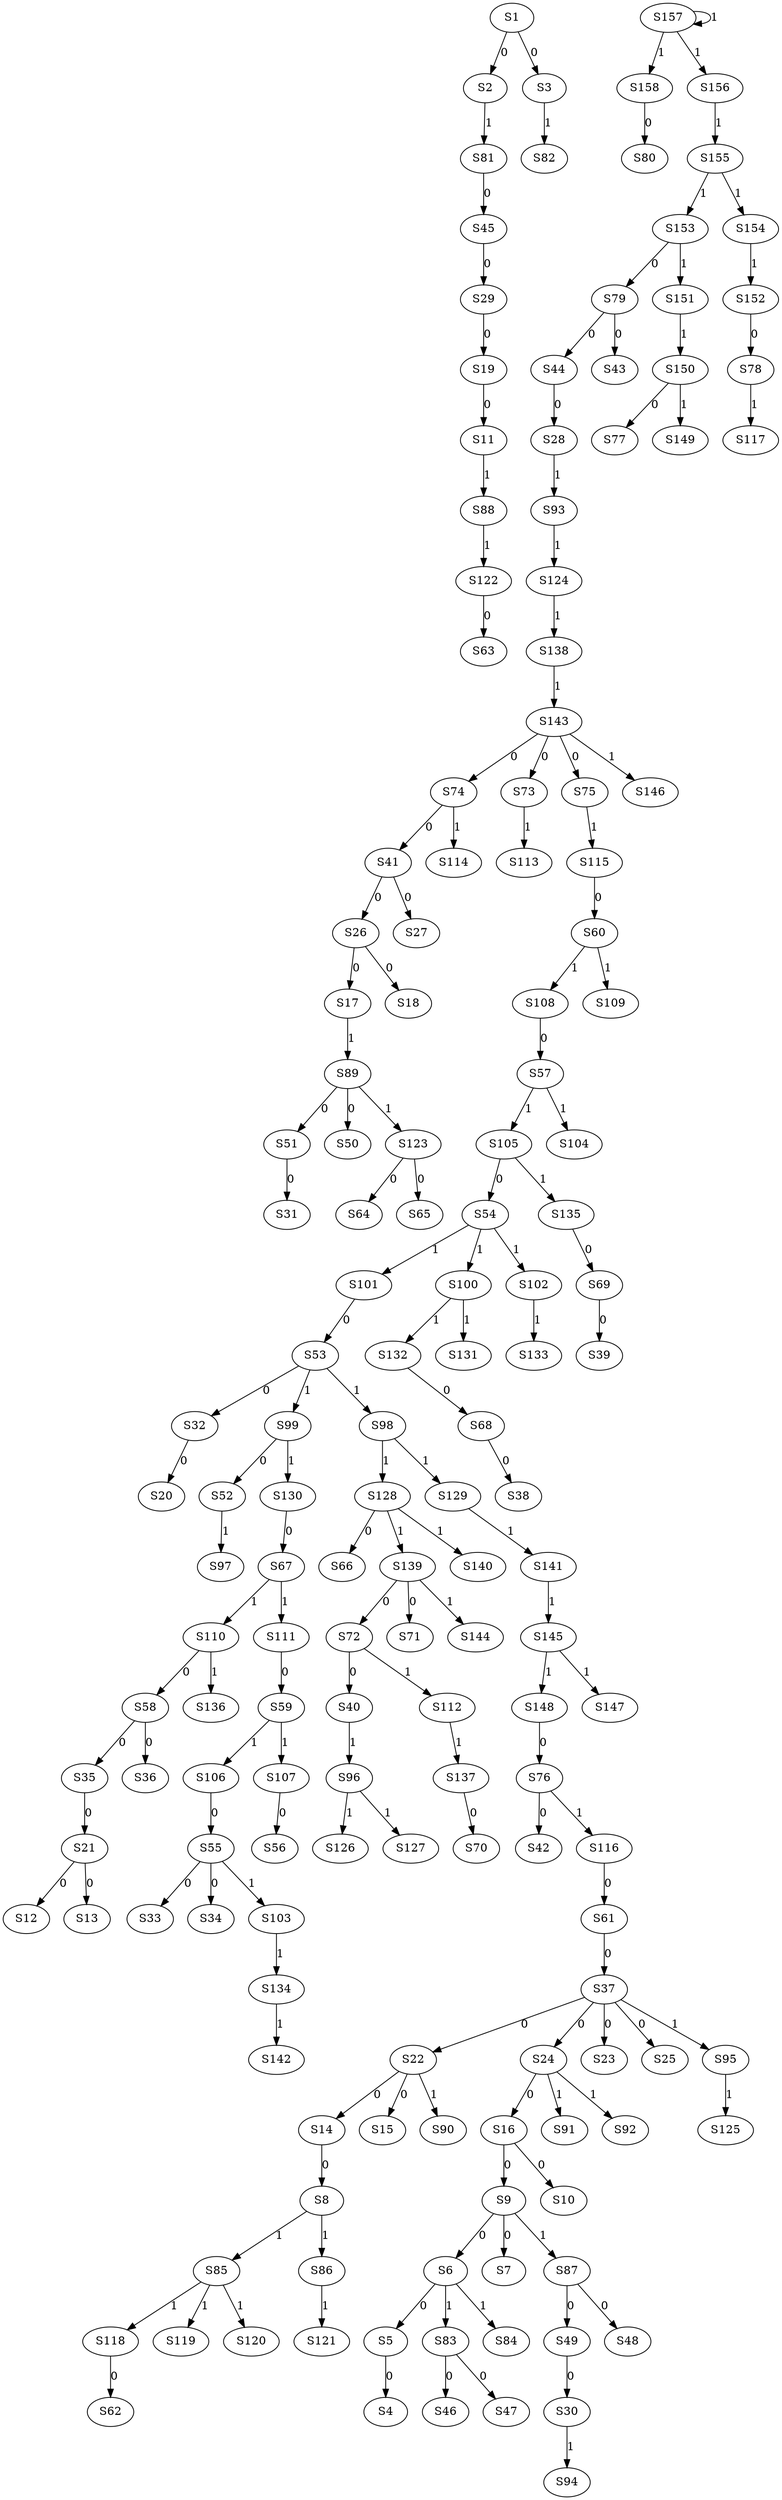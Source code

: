 strict digraph {
	S1 -> S2 [ label = 0 ];
	S1 -> S3 [ label = 0 ];
	S5 -> S4 [ label = 0 ];
	S6 -> S5 [ label = 0 ];
	S9 -> S6 [ label = 0 ];
	S9 -> S7 [ label = 0 ];
	S14 -> S8 [ label = 0 ];
	S16 -> S9 [ label = 0 ];
	S16 -> S10 [ label = 0 ];
	S19 -> S11 [ label = 0 ];
	S21 -> S12 [ label = 0 ];
	S21 -> S13 [ label = 0 ];
	S22 -> S14 [ label = 0 ];
	S22 -> S15 [ label = 0 ];
	S24 -> S16 [ label = 0 ];
	S26 -> S17 [ label = 0 ];
	S26 -> S18 [ label = 0 ];
	S29 -> S19 [ label = 0 ];
	S32 -> S20 [ label = 0 ];
	S35 -> S21 [ label = 0 ];
	S37 -> S22 [ label = 0 ];
	S37 -> S23 [ label = 0 ];
	S37 -> S24 [ label = 0 ];
	S37 -> S25 [ label = 0 ];
	S41 -> S26 [ label = 0 ];
	S41 -> S27 [ label = 0 ];
	S44 -> S28 [ label = 0 ];
	S45 -> S29 [ label = 0 ];
	S49 -> S30 [ label = 0 ];
	S51 -> S31 [ label = 0 ];
	S53 -> S32 [ label = 0 ];
	S55 -> S33 [ label = 0 ];
	S55 -> S34 [ label = 0 ];
	S58 -> S35 [ label = 0 ];
	S58 -> S36 [ label = 0 ];
	S61 -> S37 [ label = 0 ];
	S68 -> S38 [ label = 0 ];
	S69 -> S39 [ label = 0 ];
	S72 -> S40 [ label = 0 ];
	S74 -> S41 [ label = 0 ];
	S76 -> S42 [ label = 0 ];
	S79 -> S43 [ label = 0 ];
	S79 -> S44 [ label = 0 ];
	S81 -> S45 [ label = 0 ];
	S83 -> S46 [ label = 0 ];
	S83 -> S47 [ label = 0 ];
	S87 -> S48 [ label = 0 ];
	S87 -> S49 [ label = 0 ];
	S89 -> S50 [ label = 0 ];
	S89 -> S51 [ label = 0 ];
	S99 -> S52 [ label = 0 ];
	S101 -> S53 [ label = 0 ];
	S105 -> S54 [ label = 0 ];
	S106 -> S55 [ label = 0 ];
	S107 -> S56 [ label = 0 ];
	S108 -> S57 [ label = 0 ];
	S110 -> S58 [ label = 0 ];
	S111 -> S59 [ label = 0 ];
	S115 -> S60 [ label = 0 ];
	S116 -> S61 [ label = 0 ];
	S118 -> S62 [ label = 0 ];
	S122 -> S63 [ label = 0 ];
	S123 -> S64 [ label = 0 ];
	S123 -> S65 [ label = 0 ];
	S128 -> S66 [ label = 0 ];
	S130 -> S67 [ label = 0 ];
	S132 -> S68 [ label = 0 ];
	S135 -> S69 [ label = 0 ];
	S137 -> S70 [ label = 0 ];
	S139 -> S71 [ label = 0 ];
	S139 -> S72 [ label = 0 ];
	S143 -> S73 [ label = 0 ];
	S143 -> S74 [ label = 0 ];
	S143 -> S75 [ label = 0 ];
	S148 -> S76 [ label = 0 ];
	S150 -> S77 [ label = 0 ];
	S152 -> S78 [ label = 0 ];
	S153 -> S79 [ label = 0 ];
	S158 -> S80 [ label = 0 ];
	S2 -> S81 [ label = 1 ];
	S3 -> S82 [ label = 1 ];
	S6 -> S83 [ label = 1 ];
	S6 -> S84 [ label = 1 ];
	S8 -> S85 [ label = 1 ];
	S8 -> S86 [ label = 1 ];
	S9 -> S87 [ label = 1 ];
	S11 -> S88 [ label = 1 ];
	S17 -> S89 [ label = 1 ];
	S22 -> S90 [ label = 1 ];
	S24 -> S91 [ label = 1 ];
	S24 -> S92 [ label = 1 ];
	S28 -> S93 [ label = 1 ];
	S30 -> S94 [ label = 1 ];
	S37 -> S95 [ label = 1 ];
	S40 -> S96 [ label = 1 ];
	S52 -> S97 [ label = 1 ];
	S53 -> S98 [ label = 1 ];
	S53 -> S99 [ label = 1 ];
	S54 -> S100 [ label = 1 ];
	S54 -> S101 [ label = 1 ];
	S54 -> S102 [ label = 1 ];
	S55 -> S103 [ label = 1 ];
	S57 -> S104 [ label = 1 ];
	S57 -> S105 [ label = 1 ];
	S59 -> S106 [ label = 1 ];
	S59 -> S107 [ label = 1 ];
	S60 -> S108 [ label = 1 ];
	S60 -> S109 [ label = 1 ];
	S67 -> S110 [ label = 1 ];
	S67 -> S111 [ label = 1 ];
	S72 -> S112 [ label = 1 ];
	S73 -> S113 [ label = 1 ];
	S74 -> S114 [ label = 1 ];
	S75 -> S115 [ label = 1 ];
	S76 -> S116 [ label = 1 ];
	S78 -> S117 [ label = 1 ];
	S85 -> S118 [ label = 1 ];
	S85 -> S119 [ label = 1 ];
	S85 -> S120 [ label = 1 ];
	S86 -> S121 [ label = 1 ];
	S88 -> S122 [ label = 1 ];
	S89 -> S123 [ label = 1 ];
	S93 -> S124 [ label = 1 ];
	S95 -> S125 [ label = 1 ];
	S96 -> S126 [ label = 1 ];
	S96 -> S127 [ label = 1 ];
	S98 -> S128 [ label = 1 ];
	S98 -> S129 [ label = 1 ];
	S99 -> S130 [ label = 1 ];
	S100 -> S131 [ label = 1 ];
	S100 -> S132 [ label = 1 ];
	S102 -> S133 [ label = 1 ];
	S103 -> S134 [ label = 1 ];
	S105 -> S135 [ label = 1 ];
	S110 -> S136 [ label = 1 ];
	S112 -> S137 [ label = 1 ];
	S124 -> S138 [ label = 1 ];
	S128 -> S139 [ label = 1 ];
	S128 -> S140 [ label = 1 ];
	S129 -> S141 [ label = 1 ];
	S134 -> S142 [ label = 1 ];
	S138 -> S143 [ label = 1 ];
	S139 -> S144 [ label = 1 ];
	S141 -> S145 [ label = 1 ];
	S143 -> S146 [ label = 1 ];
	S145 -> S147 [ label = 1 ];
	S145 -> S148 [ label = 1 ];
	S150 -> S149 [ label = 1 ];
	S151 -> S150 [ label = 1 ];
	S153 -> S151 [ label = 1 ];
	S154 -> S152 [ label = 1 ];
	S155 -> S153 [ label = 1 ];
	S155 -> S154 [ label = 1 ];
	S156 -> S155 [ label = 1 ];
	S157 -> S156 [ label = 1 ];
	S157 -> S157 [ label = 1 ];
	S157 -> S158 [ label = 1 ];
}